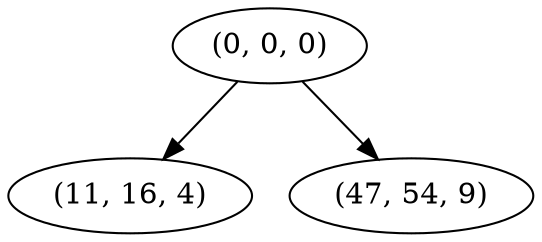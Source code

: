 digraph tree {
    "(0, 0, 0)";
    "(11, 16, 4)";
    "(47, 54, 9)";
    "(0, 0, 0)" -> "(11, 16, 4)";
    "(0, 0, 0)" -> "(47, 54, 9)";
}
